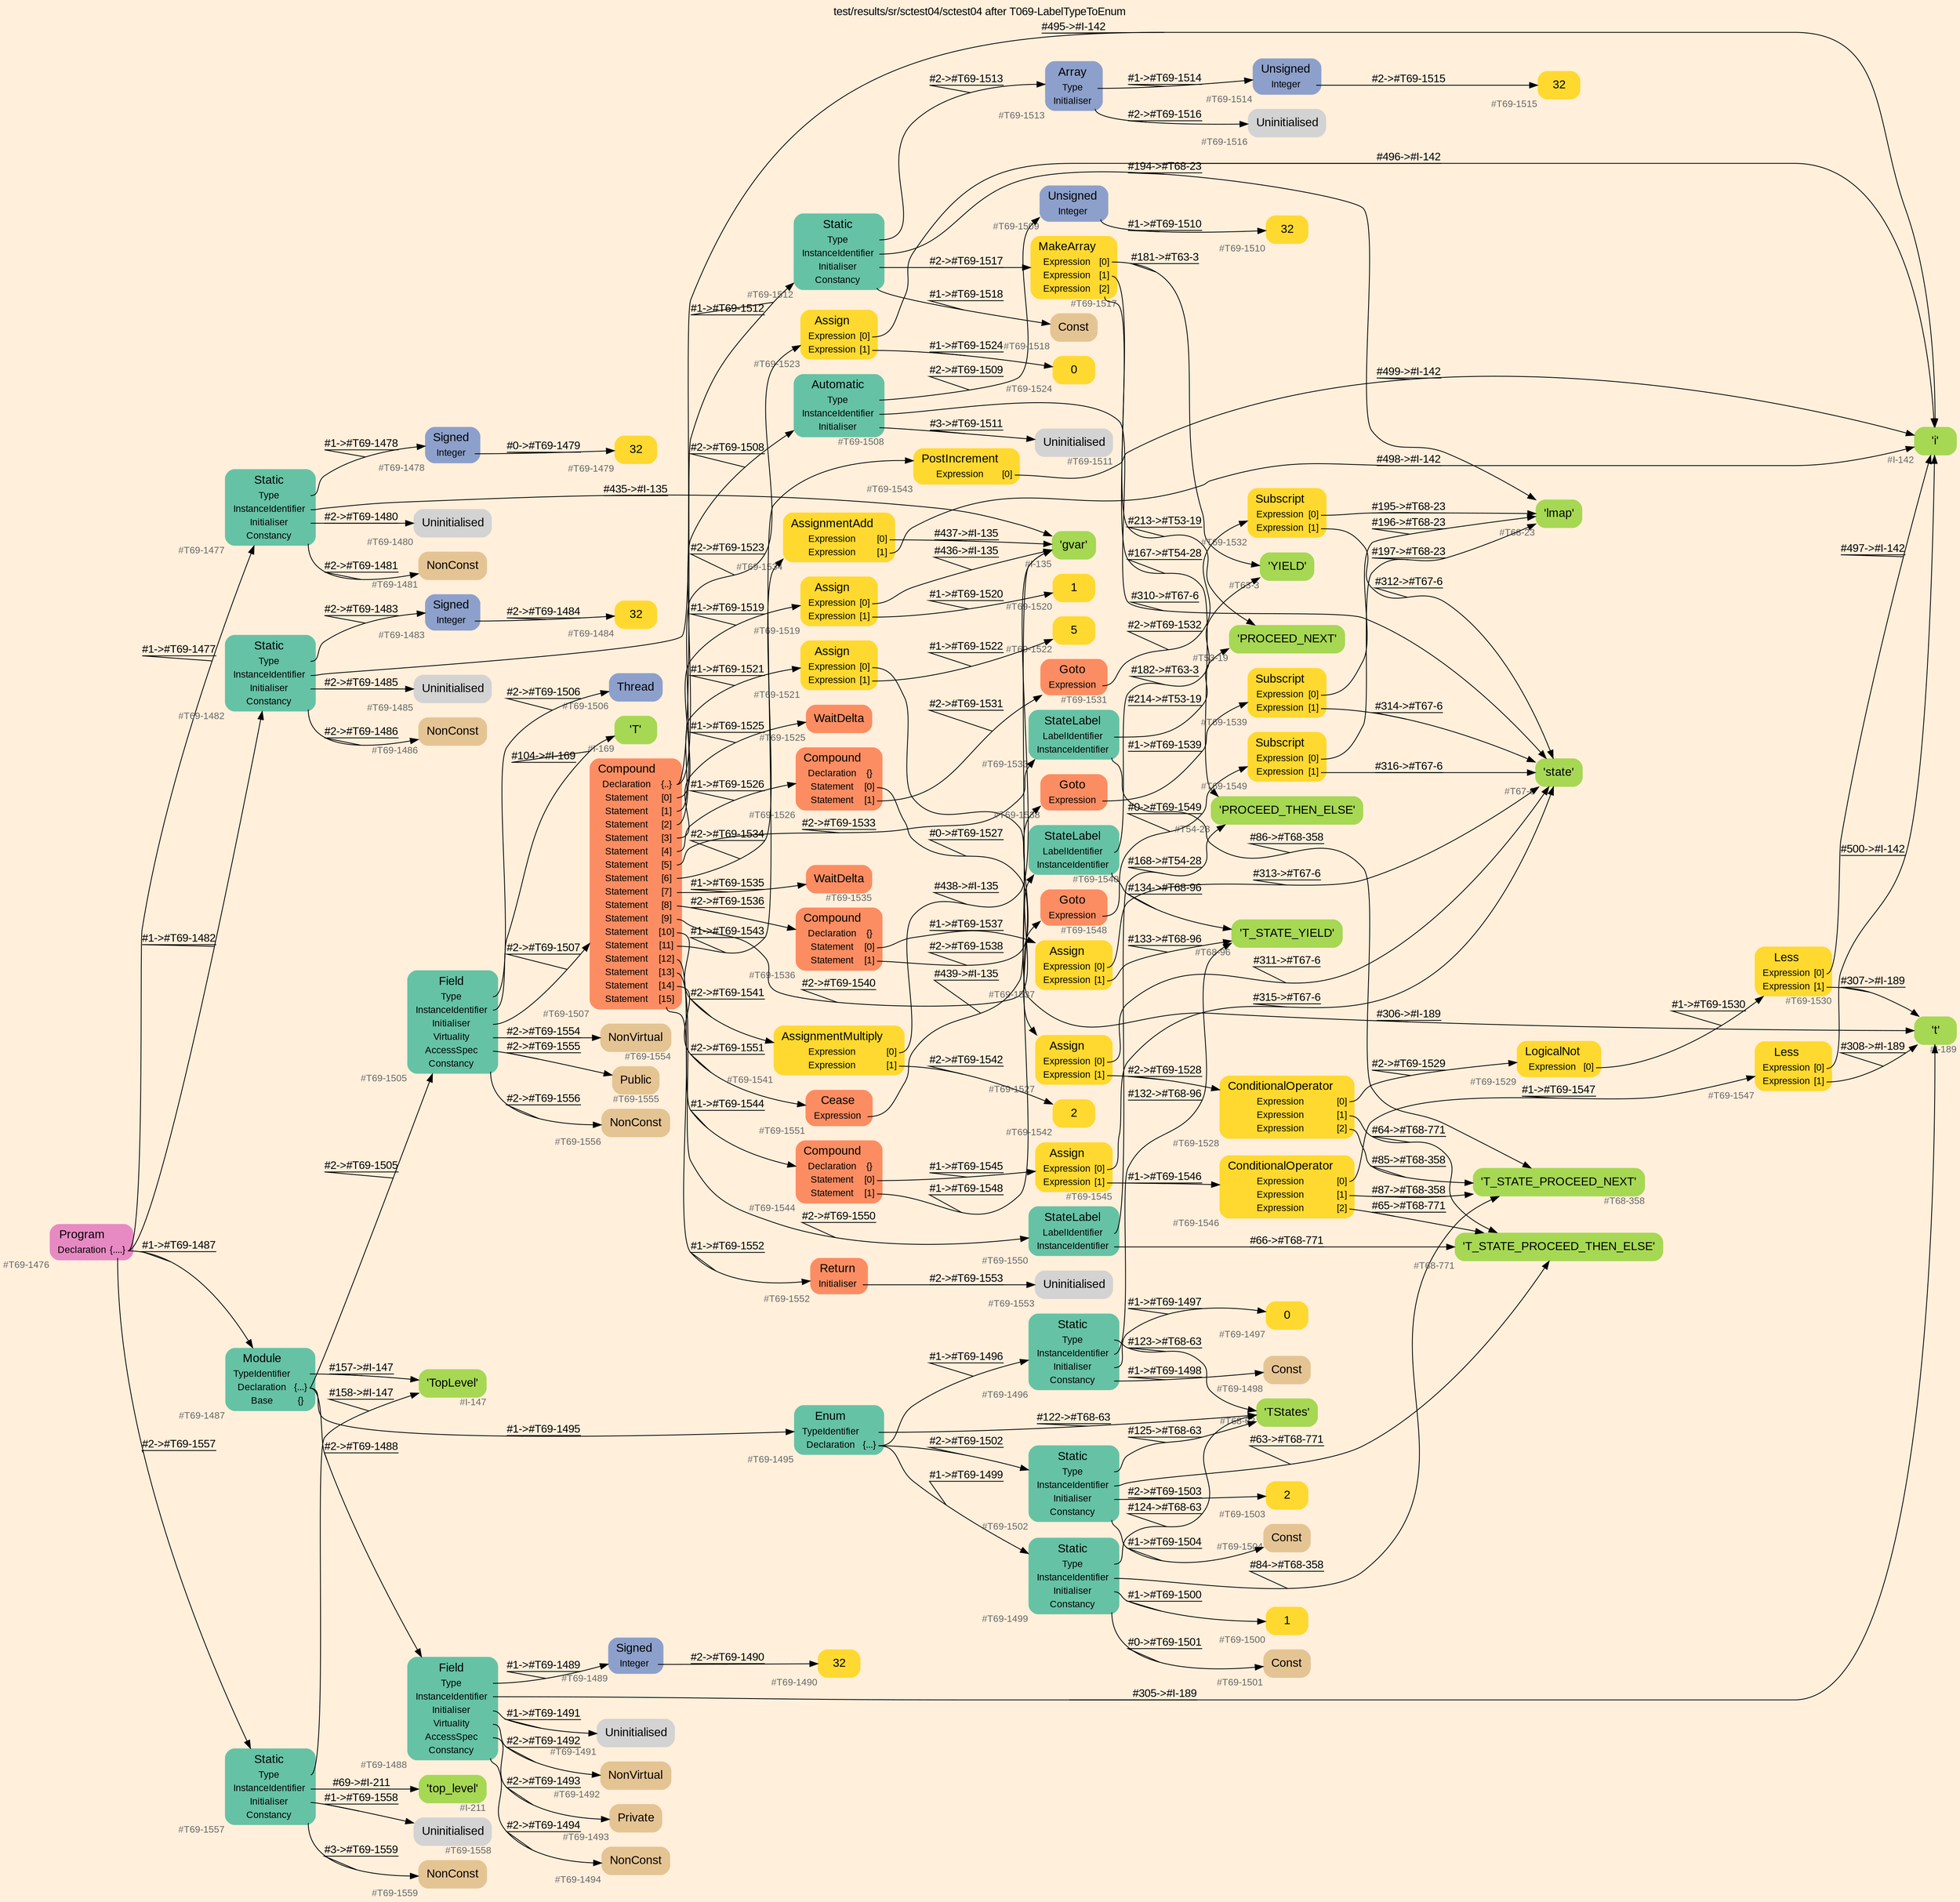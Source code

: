 digraph "test/results/sr/sctest04/sctest04 after T069-LabelTypeToEnum" {
label = "test/results/sr/sctest04/sctest04 after T069-LabelTypeToEnum"
labelloc = t
graph [
    rankdir = "LR"
    ranksep = 0.3
    bgcolor = antiquewhite1
    color = black
    fontcolor = black
    fontname = "Arial"
];
node [
    fontname = "Arial"
];
edge [
    fontname = "Arial"
];

// -------------------- node figure --------------------
// -------- block #T69-1476 ----------
"#T69-1476" [
    fillcolor = "/set28/4"
    xlabel = "#T69-1476"
    fontsize = "12"
    fontcolor = grey40
    shape = "plaintext"
    label = <<TABLE BORDER="0" CELLBORDER="0" CELLSPACING="0">
     <TR><TD><FONT COLOR="black" POINT-SIZE="15">Program</FONT></TD></TR>
     <TR><TD><FONT COLOR="black" POINT-SIZE="12">Declaration</FONT></TD><TD PORT="port0"><FONT COLOR="black" POINT-SIZE="12">{....}</FONT></TD></TR>
    </TABLE>>
    style = "rounded,filled"
];

// -------- block #T69-1477 ----------
"#T69-1477" [
    fillcolor = "/set28/1"
    xlabel = "#T69-1477"
    fontsize = "12"
    fontcolor = grey40
    shape = "plaintext"
    label = <<TABLE BORDER="0" CELLBORDER="0" CELLSPACING="0">
     <TR><TD><FONT COLOR="black" POINT-SIZE="15">Static</FONT></TD></TR>
     <TR><TD><FONT COLOR="black" POINT-SIZE="12">Type</FONT></TD><TD PORT="port0"></TD></TR>
     <TR><TD><FONT COLOR="black" POINT-SIZE="12">InstanceIdentifier</FONT></TD><TD PORT="port1"></TD></TR>
     <TR><TD><FONT COLOR="black" POINT-SIZE="12">Initialiser</FONT></TD><TD PORT="port2"></TD></TR>
     <TR><TD><FONT COLOR="black" POINT-SIZE="12">Constancy</FONT></TD><TD PORT="port3"></TD></TR>
    </TABLE>>
    style = "rounded,filled"
];

// -------- block #T69-1478 ----------
"#T69-1478" [
    fillcolor = "/set28/3"
    xlabel = "#T69-1478"
    fontsize = "12"
    fontcolor = grey40
    shape = "plaintext"
    label = <<TABLE BORDER="0" CELLBORDER="0" CELLSPACING="0">
     <TR><TD><FONT COLOR="black" POINT-SIZE="15">Signed</FONT></TD></TR>
     <TR><TD><FONT COLOR="black" POINT-SIZE="12">Integer</FONT></TD><TD PORT="port0"></TD></TR>
    </TABLE>>
    style = "rounded,filled"
];

// -------- block #T69-1479 ----------
"#T69-1479" [
    fillcolor = "/set28/6"
    xlabel = "#T69-1479"
    fontsize = "12"
    fontcolor = grey40
    shape = "plaintext"
    label = <<TABLE BORDER="0" CELLBORDER="0" CELLSPACING="0">
     <TR><TD><FONT COLOR="black" POINT-SIZE="15">32</FONT></TD></TR>
    </TABLE>>
    style = "rounded,filled"
];

// -------- block #I-135 ----------
"#I-135" [
    fillcolor = "/set28/5"
    xlabel = "#I-135"
    fontsize = "12"
    fontcolor = grey40
    shape = "plaintext"
    label = <<TABLE BORDER="0" CELLBORDER="0" CELLSPACING="0">
     <TR><TD><FONT COLOR="black" POINT-SIZE="15">'gvar'</FONT></TD></TR>
    </TABLE>>
    style = "rounded,filled"
];

// -------- block #T69-1480 ----------
"#T69-1480" [
    xlabel = "#T69-1480"
    fontsize = "12"
    fontcolor = grey40
    shape = "plaintext"
    label = <<TABLE BORDER="0" CELLBORDER="0" CELLSPACING="0">
     <TR><TD><FONT COLOR="black" POINT-SIZE="15">Uninitialised</FONT></TD></TR>
    </TABLE>>
    style = "rounded,filled"
];

// -------- block #T69-1481 ----------
"#T69-1481" [
    fillcolor = "/set28/7"
    xlabel = "#T69-1481"
    fontsize = "12"
    fontcolor = grey40
    shape = "plaintext"
    label = <<TABLE BORDER="0" CELLBORDER="0" CELLSPACING="0">
     <TR><TD><FONT COLOR="black" POINT-SIZE="15">NonConst</FONT></TD></TR>
    </TABLE>>
    style = "rounded,filled"
];

// -------- block #T69-1482 ----------
"#T69-1482" [
    fillcolor = "/set28/1"
    xlabel = "#T69-1482"
    fontsize = "12"
    fontcolor = grey40
    shape = "plaintext"
    label = <<TABLE BORDER="0" CELLBORDER="0" CELLSPACING="0">
     <TR><TD><FONT COLOR="black" POINT-SIZE="15">Static</FONT></TD></TR>
     <TR><TD><FONT COLOR="black" POINT-SIZE="12">Type</FONT></TD><TD PORT="port0"></TD></TR>
     <TR><TD><FONT COLOR="black" POINT-SIZE="12">InstanceIdentifier</FONT></TD><TD PORT="port1"></TD></TR>
     <TR><TD><FONT COLOR="black" POINT-SIZE="12">Initialiser</FONT></TD><TD PORT="port2"></TD></TR>
     <TR><TD><FONT COLOR="black" POINT-SIZE="12">Constancy</FONT></TD><TD PORT="port3"></TD></TR>
    </TABLE>>
    style = "rounded,filled"
];

// -------- block #T69-1483 ----------
"#T69-1483" [
    fillcolor = "/set28/3"
    xlabel = "#T69-1483"
    fontsize = "12"
    fontcolor = grey40
    shape = "plaintext"
    label = <<TABLE BORDER="0" CELLBORDER="0" CELLSPACING="0">
     <TR><TD><FONT COLOR="black" POINT-SIZE="15">Signed</FONT></TD></TR>
     <TR><TD><FONT COLOR="black" POINT-SIZE="12">Integer</FONT></TD><TD PORT="port0"></TD></TR>
    </TABLE>>
    style = "rounded,filled"
];

// -------- block #T69-1484 ----------
"#T69-1484" [
    fillcolor = "/set28/6"
    xlabel = "#T69-1484"
    fontsize = "12"
    fontcolor = grey40
    shape = "plaintext"
    label = <<TABLE BORDER="0" CELLBORDER="0" CELLSPACING="0">
     <TR><TD><FONT COLOR="black" POINT-SIZE="15">32</FONT></TD></TR>
    </TABLE>>
    style = "rounded,filled"
];

// -------- block #I-142 ----------
"#I-142" [
    fillcolor = "/set28/5"
    xlabel = "#I-142"
    fontsize = "12"
    fontcolor = grey40
    shape = "plaintext"
    label = <<TABLE BORDER="0" CELLBORDER="0" CELLSPACING="0">
     <TR><TD><FONT COLOR="black" POINT-SIZE="15">'i'</FONT></TD></TR>
    </TABLE>>
    style = "rounded,filled"
];

// -------- block #T69-1485 ----------
"#T69-1485" [
    xlabel = "#T69-1485"
    fontsize = "12"
    fontcolor = grey40
    shape = "plaintext"
    label = <<TABLE BORDER="0" CELLBORDER="0" CELLSPACING="0">
     <TR><TD><FONT COLOR="black" POINT-SIZE="15">Uninitialised</FONT></TD></TR>
    </TABLE>>
    style = "rounded,filled"
];

// -------- block #T69-1486 ----------
"#T69-1486" [
    fillcolor = "/set28/7"
    xlabel = "#T69-1486"
    fontsize = "12"
    fontcolor = grey40
    shape = "plaintext"
    label = <<TABLE BORDER="0" CELLBORDER="0" CELLSPACING="0">
     <TR><TD><FONT COLOR="black" POINT-SIZE="15">NonConst</FONT></TD></TR>
    </TABLE>>
    style = "rounded,filled"
];

// -------- block #T69-1487 ----------
"#T69-1487" [
    fillcolor = "/set28/1"
    xlabel = "#T69-1487"
    fontsize = "12"
    fontcolor = grey40
    shape = "plaintext"
    label = <<TABLE BORDER="0" CELLBORDER="0" CELLSPACING="0">
     <TR><TD><FONT COLOR="black" POINT-SIZE="15">Module</FONT></TD></TR>
     <TR><TD><FONT COLOR="black" POINT-SIZE="12">TypeIdentifier</FONT></TD><TD PORT="port0"></TD></TR>
     <TR><TD><FONT COLOR="black" POINT-SIZE="12">Declaration</FONT></TD><TD PORT="port1"><FONT COLOR="black" POINT-SIZE="12">{...}</FONT></TD></TR>
     <TR><TD><FONT COLOR="black" POINT-SIZE="12">Base</FONT></TD><TD PORT="port2"><FONT COLOR="black" POINT-SIZE="12">{}</FONT></TD></TR>
    </TABLE>>
    style = "rounded,filled"
];

// -------- block #I-147 ----------
"#I-147" [
    fillcolor = "/set28/5"
    xlabel = "#I-147"
    fontsize = "12"
    fontcolor = grey40
    shape = "plaintext"
    label = <<TABLE BORDER="0" CELLBORDER="0" CELLSPACING="0">
     <TR><TD><FONT COLOR="black" POINT-SIZE="15">'TopLevel'</FONT></TD></TR>
    </TABLE>>
    style = "rounded,filled"
];

// -------- block #T69-1488 ----------
"#T69-1488" [
    fillcolor = "/set28/1"
    xlabel = "#T69-1488"
    fontsize = "12"
    fontcolor = grey40
    shape = "plaintext"
    label = <<TABLE BORDER="0" CELLBORDER="0" CELLSPACING="0">
     <TR><TD><FONT COLOR="black" POINT-SIZE="15">Field</FONT></TD></TR>
     <TR><TD><FONT COLOR="black" POINT-SIZE="12">Type</FONT></TD><TD PORT="port0"></TD></TR>
     <TR><TD><FONT COLOR="black" POINT-SIZE="12">InstanceIdentifier</FONT></TD><TD PORT="port1"></TD></TR>
     <TR><TD><FONT COLOR="black" POINT-SIZE="12">Initialiser</FONT></TD><TD PORT="port2"></TD></TR>
     <TR><TD><FONT COLOR="black" POINT-SIZE="12">Virtuality</FONT></TD><TD PORT="port3"></TD></TR>
     <TR><TD><FONT COLOR="black" POINT-SIZE="12">AccessSpec</FONT></TD><TD PORT="port4"></TD></TR>
     <TR><TD><FONT COLOR="black" POINT-SIZE="12">Constancy</FONT></TD><TD PORT="port5"></TD></TR>
    </TABLE>>
    style = "rounded,filled"
];

// -------- block #T69-1489 ----------
"#T69-1489" [
    fillcolor = "/set28/3"
    xlabel = "#T69-1489"
    fontsize = "12"
    fontcolor = grey40
    shape = "plaintext"
    label = <<TABLE BORDER="0" CELLBORDER="0" CELLSPACING="0">
     <TR><TD><FONT COLOR="black" POINT-SIZE="15">Signed</FONT></TD></TR>
     <TR><TD><FONT COLOR="black" POINT-SIZE="12">Integer</FONT></TD><TD PORT="port0"></TD></TR>
    </TABLE>>
    style = "rounded,filled"
];

// -------- block #T69-1490 ----------
"#T69-1490" [
    fillcolor = "/set28/6"
    xlabel = "#T69-1490"
    fontsize = "12"
    fontcolor = grey40
    shape = "plaintext"
    label = <<TABLE BORDER="0" CELLBORDER="0" CELLSPACING="0">
     <TR><TD><FONT COLOR="black" POINT-SIZE="15">32</FONT></TD></TR>
    </TABLE>>
    style = "rounded,filled"
];

// -------- block #I-189 ----------
"#I-189" [
    fillcolor = "/set28/5"
    xlabel = "#I-189"
    fontsize = "12"
    fontcolor = grey40
    shape = "plaintext"
    label = <<TABLE BORDER="0" CELLBORDER="0" CELLSPACING="0">
     <TR><TD><FONT COLOR="black" POINT-SIZE="15">'t'</FONT></TD></TR>
    </TABLE>>
    style = "rounded,filled"
];

// -------- block #T69-1491 ----------
"#T69-1491" [
    xlabel = "#T69-1491"
    fontsize = "12"
    fontcolor = grey40
    shape = "plaintext"
    label = <<TABLE BORDER="0" CELLBORDER="0" CELLSPACING="0">
     <TR><TD><FONT COLOR="black" POINT-SIZE="15">Uninitialised</FONT></TD></TR>
    </TABLE>>
    style = "rounded,filled"
];

// -------- block #T69-1492 ----------
"#T69-1492" [
    fillcolor = "/set28/7"
    xlabel = "#T69-1492"
    fontsize = "12"
    fontcolor = grey40
    shape = "plaintext"
    label = <<TABLE BORDER="0" CELLBORDER="0" CELLSPACING="0">
     <TR><TD><FONT COLOR="black" POINT-SIZE="15">NonVirtual</FONT></TD></TR>
    </TABLE>>
    style = "rounded,filled"
];

// -------- block #T69-1493 ----------
"#T69-1493" [
    fillcolor = "/set28/7"
    xlabel = "#T69-1493"
    fontsize = "12"
    fontcolor = grey40
    shape = "plaintext"
    label = <<TABLE BORDER="0" CELLBORDER="0" CELLSPACING="0">
     <TR><TD><FONT COLOR="black" POINT-SIZE="15">Private</FONT></TD></TR>
    </TABLE>>
    style = "rounded,filled"
];

// -------- block #T69-1494 ----------
"#T69-1494" [
    fillcolor = "/set28/7"
    xlabel = "#T69-1494"
    fontsize = "12"
    fontcolor = grey40
    shape = "plaintext"
    label = <<TABLE BORDER="0" CELLBORDER="0" CELLSPACING="0">
     <TR><TD><FONT COLOR="black" POINT-SIZE="15">NonConst</FONT></TD></TR>
    </TABLE>>
    style = "rounded,filled"
];

// -------- block #T69-1495 ----------
"#T69-1495" [
    fillcolor = "/set28/1"
    xlabel = "#T69-1495"
    fontsize = "12"
    fontcolor = grey40
    shape = "plaintext"
    label = <<TABLE BORDER="0" CELLBORDER="0" CELLSPACING="0">
     <TR><TD><FONT COLOR="black" POINT-SIZE="15">Enum</FONT></TD></TR>
     <TR><TD><FONT COLOR="black" POINT-SIZE="12">TypeIdentifier</FONT></TD><TD PORT="port0"></TD></TR>
     <TR><TD><FONT COLOR="black" POINT-SIZE="12">Declaration</FONT></TD><TD PORT="port1"><FONT COLOR="black" POINT-SIZE="12">{...}</FONT></TD></TR>
    </TABLE>>
    style = "rounded,filled"
];

// -------- block #T68-63 ----------
"#T68-63" [
    fillcolor = "/set28/5"
    xlabel = "#T68-63"
    fontsize = "12"
    fontcolor = grey40
    shape = "plaintext"
    label = <<TABLE BORDER="0" CELLBORDER="0" CELLSPACING="0">
     <TR><TD><FONT COLOR="black" POINT-SIZE="15">'TStates'</FONT></TD></TR>
    </TABLE>>
    style = "rounded,filled"
];

// -------- block #T69-1496 ----------
"#T69-1496" [
    fillcolor = "/set28/1"
    xlabel = "#T69-1496"
    fontsize = "12"
    fontcolor = grey40
    shape = "plaintext"
    label = <<TABLE BORDER="0" CELLBORDER="0" CELLSPACING="0">
     <TR><TD><FONT COLOR="black" POINT-SIZE="15">Static</FONT></TD></TR>
     <TR><TD><FONT COLOR="black" POINT-SIZE="12">Type</FONT></TD><TD PORT="port0"></TD></TR>
     <TR><TD><FONT COLOR="black" POINT-SIZE="12">InstanceIdentifier</FONT></TD><TD PORT="port1"></TD></TR>
     <TR><TD><FONT COLOR="black" POINT-SIZE="12">Initialiser</FONT></TD><TD PORT="port2"></TD></TR>
     <TR><TD><FONT COLOR="black" POINT-SIZE="12">Constancy</FONT></TD><TD PORT="port3"></TD></TR>
    </TABLE>>
    style = "rounded,filled"
];

// -------- block #T68-96 ----------
"#T68-96" [
    fillcolor = "/set28/5"
    xlabel = "#T68-96"
    fontsize = "12"
    fontcolor = grey40
    shape = "plaintext"
    label = <<TABLE BORDER="0" CELLBORDER="0" CELLSPACING="0">
     <TR><TD><FONT COLOR="black" POINT-SIZE="15">'T_STATE_YIELD'</FONT></TD></TR>
    </TABLE>>
    style = "rounded,filled"
];

// -------- block #T69-1497 ----------
"#T69-1497" [
    fillcolor = "/set28/6"
    xlabel = "#T69-1497"
    fontsize = "12"
    fontcolor = grey40
    shape = "plaintext"
    label = <<TABLE BORDER="0" CELLBORDER="0" CELLSPACING="0">
     <TR><TD><FONT COLOR="black" POINT-SIZE="15">0</FONT></TD></TR>
    </TABLE>>
    style = "rounded,filled"
];

// -------- block #T69-1498 ----------
"#T69-1498" [
    fillcolor = "/set28/7"
    xlabel = "#T69-1498"
    fontsize = "12"
    fontcolor = grey40
    shape = "plaintext"
    label = <<TABLE BORDER="0" CELLBORDER="0" CELLSPACING="0">
     <TR><TD><FONT COLOR="black" POINT-SIZE="15">Const</FONT></TD></TR>
    </TABLE>>
    style = "rounded,filled"
];

// -------- block #T69-1499 ----------
"#T69-1499" [
    fillcolor = "/set28/1"
    xlabel = "#T69-1499"
    fontsize = "12"
    fontcolor = grey40
    shape = "plaintext"
    label = <<TABLE BORDER="0" CELLBORDER="0" CELLSPACING="0">
     <TR><TD><FONT COLOR="black" POINT-SIZE="15">Static</FONT></TD></TR>
     <TR><TD><FONT COLOR="black" POINT-SIZE="12">Type</FONT></TD><TD PORT="port0"></TD></TR>
     <TR><TD><FONT COLOR="black" POINT-SIZE="12">InstanceIdentifier</FONT></TD><TD PORT="port1"></TD></TR>
     <TR><TD><FONT COLOR="black" POINT-SIZE="12">Initialiser</FONT></TD><TD PORT="port2"></TD></TR>
     <TR><TD><FONT COLOR="black" POINT-SIZE="12">Constancy</FONT></TD><TD PORT="port3"></TD></TR>
    </TABLE>>
    style = "rounded,filled"
];

// -------- block #T68-358 ----------
"#T68-358" [
    fillcolor = "/set28/5"
    xlabel = "#T68-358"
    fontsize = "12"
    fontcolor = grey40
    shape = "plaintext"
    label = <<TABLE BORDER="0" CELLBORDER="0" CELLSPACING="0">
     <TR><TD><FONT COLOR="black" POINT-SIZE="15">'T_STATE_PROCEED_NEXT'</FONT></TD></TR>
    </TABLE>>
    style = "rounded,filled"
];

// -------- block #T69-1500 ----------
"#T69-1500" [
    fillcolor = "/set28/6"
    xlabel = "#T69-1500"
    fontsize = "12"
    fontcolor = grey40
    shape = "plaintext"
    label = <<TABLE BORDER="0" CELLBORDER="0" CELLSPACING="0">
     <TR><TD><FONT COLOR="black" POINT-SIZE="15">1</FONT></TD></TR>
    </TABLE>>
    style = "rounded,filled"
];

// -------- block #T69-1501 ----------
"#T69-1501" [
    fillcolor = "/set28/7"
    xlabel = "#T69-1501"
    fontsize = "12"
    fontcolor = grey40
    shape = "plaintext"
    label = <<TABLE BORDER="0" CELLBORDER="0" CELLSPACING="0">
     <TR><TD><FONT COLOR="black" POINT-SIZE="15">Const</FONT></TD></TR>
    </TABLE>>
    style = "rounded,filled"
];

// -------- block #T69-1502 ----------
"#T69-1502" [
    fillcolor = "/set28/1"
    xlabel = "#T69-1502"
    fontsize = "12"
    fontcolor = grey40
    shape = "plaintext"
    label = <<TABLE BORDER="0" CELLBORDER="0" CELLSPACING="0">
     <TR><TD><FONT COLOR="black" POINT-SIZE="15">Static</FONT></TD></TR>
     <TR><TD><FONT COLOR="black" POINT-SIZE="12">Type</FONT></TD><TD PORT="port0"></TD></TR>
     <TR><TD><FONT COLOR="black" POINT-SIZE="12">InstanceIdentifier</FONT></TD><TD PORT="port1"></TD></TR>
     <TR><TD><FONT COLOR="black" POINT-SIZE="12">Initialiser</FONT></TD><TD PORT="port2"></TD></TR>
     <TR><TD><FONT COLOR="black" POINT-SIZE="12">Constancy</FONT></TD><TD PORT="port3"></TD></TR>
    </TABLE>>
    style = "rounded,filled"
];

// -------- block #T68-771 ----------
"#T68-771" [
    fillcolor = "/set28/5"
    xlabel = "#T68-771"
    fontsize = "12"
    fontcolor = grey40
    shape = "plaintext"
    label = <<TABLE BORDER="0" CELLBORDER="0" CELLSPACING="0">
     <TR><TD><FONT COLOR="black" POINT-SIZE="15">'T_STATE_PROCEED_THEN_ELSE'</FONT></TD></TR>
    </TABLE>>
    style = "rounded,filled"
];

// -------- block #T69-1503 ----------
"#T69-1503" [
    fillcolor = "/set28/6"
    xlabel = "#T69-1503"
    fontsize = "12"
    fontcolor = grey40
    shape = "plaintext"
    label = <<TABLE BORDER="0" CELLBORDER="0" CELLSPACING="0">
     <TR><TD><FONT COLOR="black" POINT-SIZE="15">2</FONT></TD></TR>
    </TABLE>>
    style = "rounded,filled"
];

// -------- block #T69-1504 ----------
"#T69-1504" [
    fillcolor = "/set28/7"
    xlabel = "#T69-1504"
    fontsize = "12"
    fontcolor = grey40
    shape = "plaintext"
    label = <<TABLE BORDER="0" CELLBORDER="0" CELLSPACING="0">
     <TR><TD><FONT COLOR="black" POINT-SIZE="15">Const</FONT></TD></TR>
    </TABLE>>
    style = "rounded,filled"
];

// -------- block #T69-1505 ----------
"#T69-1505" [
    fillcolor = "/set28/1"
    xlabel = "#T69-1505"
    fontsize = "12"
    fontcolor = grey40
    shape = "plaintext"
    label = <<TABLE BORDER="0" CELLBORDER="0" CELLSPACING="0">
     <TR><TD><FONT COLOR="black" POINT-SIZE="15">Field</FONT></TD></TR>
     <TR><TD><FONT COLOR="black" POINT-SIZE="12">Type</FONT></TD><TD PORT="port0"></TD></TR>
     <TR><TD><FONT COLOR="black" POINT-SIZE="12">InstanceIdentifier</FONT></TD><TD PORT="port1"></TD></TR>
     <TR><TD><FONT COLOR="black" POINT-SIZE="12">Initialiser</FONT></TD><TD PORT="port2"></TD></TR>
     <TR><TD><FONT COLOR="black" POINT-SIZE="12">Virtuality</FONT></TD><TD PORT="port3"></TD></TR>
     <TR><TD><FONT COLOR="black" POINT-SIZE="12">AccessSpec</FONT></TD><TD PORT="port4"></TD></TR>
     <TR><TD><FONT COLOR="black" POINT-SIZE="12">Constancy</FONT></TD><TD PORT="port5"></TD></TR>
    </TABLE>>
    style = "rounded,filled"
];

// -------- block #T69-1506 ----------
"#T69-1506" [
    fillcolor = "/set28/3"
    xlabel = "#T69-1506"
    fontsize = "12"
    fontcolor = grey40
    shape = "plaintext"
    label = <<TABLE BORDER="0" CELLBORDER="0" CELLSPACING="0">
     <TR><TD><FONT COLOR="black" POINT-SIZE="15">Thread</FONT></TD></TR>
    </TABLE>>
    style = "rounded,filled"
];

// -------- block #I-169 ----------
"#I-169" [
    fillcolor = "/set28/5"
    xlabel = "#I-169"
    fontsize = "12"
    fontcolor = grey40
    shape = "plaintext"
    label = <<TABLE BORDER="0" CELLBORDER="0" CELLSPACING="0">
     <TR><TD><FONT COLOR="black" POINT-SIZE="15">'T'</FONT></TD></TR>
    </TABLE>>
    style = "rounded,filled"
];

// -------- block #T69-1507 ----------
"#T69-1507" [
    fillcolor = "/set28/2"
    xlabel = "#T69-1507"
    fontsize = "12"
    fontcolor = grey40
    shape = "plaintext"
    label = <<TABLE BORDER="0" CELLBORDER="0" CELLSPACING="0">
     <TR><TD><FONT COLOR="black" POINT-SIZE="15">Compound</FONT></TD></TR>
     <TR><TD><FONT COLOR="black" POINT-SIZE="12">Declaration</FONT></TD><TD PORT="port0"><FONT COLOR="black" POINT-SIZE="12">{..}</FONT></TD></TR>
     <TR><TD><FONT COLOR="black" POINT-SIZE="12">Statement</FONT></TD><TD PORT="port1"><FONT COLOR="black" POINT-SIZE="12">[0]</FONT></TD></TR>
     <TR><TD><FONT COLOR="black" POINT-SIZE="12">Statement</FONT></TD><TD PORT="port2"><FONT COLOR="black" POINT-SIZE="12">[1]</FONT></TD></TR>
     <TR><TD><FONT COLOR="black" POINT-SIZE="12">Statement</FONT></TD><TD PORT="port3"><FONT COLOR="black" POINT-SIZE="12">[2]</FONT></TD></TR>
     <TR><TD><FONT COLOR="black" POINT-SIZE="12">Statement</FONT></TD><TD PORT="port4"><FONT COLOR="black" POINT-SIZE="12">[3]</FONT></TD></TR>
     <TR><TD><FONT COLOR="black" POINT-SIZE="12">Statement</FONT></TD><TD PORT="port5"><FONT COLOR="black" POINT-SIZE="12">[4]</FONT></TD></TR>
     <TR><TD><FONT COLOR="black" POINT-SIZE="12">Statement</FONT></TD><TD PORT="port6"><FONT COLOR="black" POINT-SIZE="12">[5]</FONT></TD></TR>
     <TR><TD><FONT COLOR="black" POINT-SIZE="12">Statement</FONT></TD><TD PORT="port7"><FONT COLOR="black" POINT-SIZE="12">[6]</FONT></TD></TR>
     <TR><TD><FONT COLOR="black" POINT-SIZE="12">Statement</FONT></TD><TD PORT="port8"><FONT COLOR="black" POINT-SIZE="12">[7]</FONT></TD></TR>
     <TR><TD><FONT COLOR="black" POINT-SIZE="12">Statement</FONT></TD><TD PORT="port9"><FONT COLOR="black" POINT-SIZE="12">[8]</FONT></TD></TR>
     <TR><TD><FONT COLOR="black" POINT-SIZE="12">Statement</FONT></TD><TD PORT="port10"><FONT COLOR="black" POINT-SIZE="12">[9]</FONT></TD></TR>
     <TR><TD><FONT COLOR="black" POINT-SIZE="12">Statement</FONT></TD><TD PORT="port11"><FONT COLOR="black" POINT-SIZE="12">[10]</FONT></TD></TR>
     <TR><TD><FONT COLOR="black" POINT-SIZE="12">Statement</FONT></TD><TD PORT="port12"><FONT COLOR="black" POINT-SIZE="12">[11]</FONT></TD></TR>
     <TR><TD><FONT COLOR="black" POINT-SIZE="12">Statement</FONT></TD><TD PORT="port13"><FONT COLOR="black" POINT-SIZE="12">[12]</FONT></TD></TR>
     <TR><TD><FONT COLOR="black" POINT-SIZE="12">Statement</FONT></TD><TD PORT="port14"><FONT COLOR="black" POINT-SIZE="12">[13]</FONT></TD></TR>
     <TR><TD><FONT COLOR="black" POINT-SIZE="12">Statement</FONT></TD><TD PORT="port15"><FONT COLOR="black" POINT-SIZE="12">[14]</FONT></TD></TR>
     <TR><TD><FONT COLOR="black" POINT-SIZE="12">Statement</FONT></TD><TD PORT="port16"><FONT COLOR="black" POINT-SIZE="12">[15]</FONT></TD></TR>
    </TABLE>>
    style = "rounded,filled"
];

// -------- block #T69-1508 ----------
"#T69-1508" [
    fillcolor = "/set28/1"
    xlabel = "#T69-1508"
    fontsize = "12"
    fontcolor = grey40
    shape = "plaintext"
    label = <<TABLE BORDER="0" CELLBORDER="0" CELLSPACING="0">
     <TR><TD><FONT COLOR="black" POINT-SIZE="15">Automatic</FONT></TD></TR>
     <TR><TD><FONT COLOR="black" POINT-SIZE="12">Type</FONT></TD><TD PORT="port0"></TD></TR>
     <TR><TD><FONT COLOR="black" POINT-SIZE="12">InstanceIdentifier</FONT></TD><TD PORT="port1"></TD></TR>
     <TR><TD><FONT COLOR="black" POINT-SIZE="12">Initialiser</FONT></TD><TD PORT="port2"></TD></TR>
    </TABLE>>
    style = "rounded,filled"
];

// -------- block #T69-1509 ----------
"#T69-1509" [
    fillcolor = "/set28/3"
    xlabel = "#T69-1509"
    fontsize = "12"
    fontcolor = grey40
    shape = "plaintext"
    label = <<TABLE BORDER="0" CELLBORDER="0" CELLSPACING="0">
     <TR><TD><FONT COLOR="black" POINT-SIZE="15">Unsigned</FONT></TD></TR>
     <TR><TD><FONT COLOR="black" POINT-SIZE="12">Integer</FONT></TD><TD PORT="port0"></TD></TR>
    </TABLE>>
    style = "rounded,filled"
];

// -------- block #T69-1510 ----------
"#T69-1510" [
    fillcolor = "/set28/6"
    xlabel = "#T69-1510"
    fontsize = "12"
    fontcolor = grey40
    shape = "plaintext"
    label = <<TABLE BORDER="0" CELLBORDER="0" CELLSPACING="0">
     <TR><TD><FONT COLOR="black" POINT-SIZE="15">32</FONT></TD></TR>
    </TABLE>>
    style = "rounded,filled"
];

// -------- block #T67-6 ----------
"#T67-6" [
    fillcolor = "/set28/5"
    xlabel = "#T67-6"
    fontsize = "12"
    fontcolor = grey40
    shape = "plaintext"
    label = <<TABLE BORDER="0" CELLBORDER="0" CELLSPACING="0">
     <TR><TD><FONT COLOR="black" POINT-SIZE="15">'state'</FONT></TD></TR>
    </TABLE>>
    style = "rounded,filled"
];

// -------- block #T69-1511 ----------
"#T69-1511" [
    xlabel = "#T69-1511"
    fontsize = "12"
    fontcolor = grey40
    shape = "plaintext"
    label = <<TABLE BORDER="0" CELLBORDER="0" CELLSPACING="0">
     <TR><TD><FONT COLOR="black" POINT-SIZE="15">Uninitialised</FONT></TD></TR>
    </TABLE>>
    style = "rounded,filled"
];

// -------- block #T69-1512 ----------
"#T69-1512" [
    fillcolor = "/set28/1"
    xlabel = "#T69-1512"
    fontsize = "12"
    fontcolor = grey40
    shape = "plaintext"
    label = <<TABLE BORDER="0" CELLBORDER="0" CELLSPACING="0">
     <TR><TD><FONT COLOR="black" POINT-SIZE="15">Static</FONT></TD></TR>
     <TR><TD><FONT COLOR="black" POINT-SIZE="12">Type</FONT></TD><TD PORT="port0"></TD></TR>
     <TR><TD><FONT COLOR="black" POINT-SIZE="12">InstanceIdentifier</FONT></TD><TD PORT="port1"></TD></TR>
     <TR><TD><FONT COLOR="black" POINT-SIZE="12">Initialiser</FONT></TD><TD PORT="port2"></TD></TR>
     <TR><TD><FONT COLOR="black" POINT-SIZE="12">Constancy</FONT></TD><TD PORT="port3"></TD></TR>
    </TABLE>>
    style = "rounded,filled"
];

// -------- block #T69-1513 ----------
"#T69-1513" [
    fillcolor = "/set28/3"
    xlabel = "#T69-1513"
    fontsize = "12"
    fontcolor = grey40
    shape = "plaintext"
    label = <<TABLE BORDER="0" CELLBORDER="0" CELLSPACING="0">
     <TR><TD><FONT COLOR="black" POINT-SIZE="15">Array</FONT></TD></TR>
     <TR><TD><FONT COLOR="black" POINT-SIZE="12">Type</FONT></TD><TD PORT="port0"></TD></TR>
     <TR><TD><FONT COLOR="black" POINT-SIZE="12">Initialiser</FONT></TD><TD PORT="port1"></TD></TR>
    </TABLE>>
    style = "rounded,filled"
];

// -------- block #T69-1514 ----------
"#T69-1514" [
    fillcolor = "/set28/3"
    xlabel = "#T69-1514"
    fontsize = "12"
    fontcolor = grey40
    shape = "plaintext"
    label = <<TABLE BORDER="0" CELLBORDER="0" CELLSPACING="0">
     <TR><TD><FONT COLOR="black" POINT-SIZE="15">Unsigned</FONT></TD></TR>
     <TR><TD><FONT COLOR="black" POINT-SIZE="12">Integer</FONT></TD><TD PORT="port0"></TD></TR>
    </TABLE>>
    style = "rounded,filled"
];

// -------- block #T69-1515 ----------
"#T69-1515" [
    fillcolor = "/set28/6"
    xlabel = "#T69-1515"
    fontsize = "12"
    fontcolor = grey40
    shape = "plaintext"
    label = <<TABLE BORDER="0" CELLBORDER="0" CELLSPACING="0">
     <TR><TD><FONT COLOR="black" POINT-SIZE="15">32</FONT></TD></TR>
    </TABLE>>
    style = "rounded,filled"
];

// -------- block #T69-1516 ----------
"#T69-1516" [
    xlabel = "#T69-1516"
    fontsize = "12"
    fontcolor = grey40
    shape = "plaintext"
    label = <<TABLE BORDER="0" CELLBORDER="0" CELLSPACING="0">
     <TR><TD><FONT COLOR="black" POINT-SIZE="15">Uninitialised</FONT></TD></TR>
    </TABLE>>
    style = "rounded,filled"
];

// -------- block #T68-23 ----------
"#T68-23" [
    fillcolor = "/set28/5"
    xlabel = "#T68-23"
    fontsize = "12"
    fontcolor = grey40
    shape = "plaintext"
    label = <<TABLE BORDER="0" CELLBORDER="0" CELLSPACING="0">
     <TR><TD><FONT COLOR="black" POINT-SIZE="15">'lmap'</FONT></TD></TR>
    </TABLE>>
    style = "rounded,filled"
];

// -------- block #T69-1517 ----------
"#T69-1517" [
    fillcolor = "/set28/6"
    xlabel = "#T69-1517"
    fontsize = "12"
    fontcolor = grey40
    shape = "plaintext"
    label = <<TABLE BORDER="0" CELLBORDER="0" CELLSPACING="0">
     <TR><TD><FONT COLOR="black" POINT-SIZE="15">MakeArray</FONT></TD></TR>
     <TR><TD><FONT COLOR="black" POINT-SIZE="12">Expression</FONT></TD><TD PORT="port0"><FONT COLOR="black" POINT-SIZE="12">[0]</FONT></TD></TR>
     <TR><TD><FONT COLOR="black" POINT-SIZE="12">Expression</FONT></TD><TD PORT="port1"><FONT COLOR="black" POINT-SIZE="12">[1]</FONT></TD></TR>
     <TR><TD><FONT COLOR="black" POINT-SIZE="12">Expression</FONT></TD><TD PORT="port2"><FONT COLOR="black" POINT-SIZE="12">[2]</FONT></TD></TR>
    </TABLE>>
    style = "rounded,filled"
];

// -------- block #T63-3 ----------
"#T63-3" [
    fillcolor = "/set28/5"
    xlabel = "#T63-3"
    fontsize = "12"
    fontcolor = grey40
    shape = "plaintext"
    label = <<TABLE BORDER="0" CELLBORDER="0" CELLSPACING="0">
     <TR><TD><FONT COLOR="black" POINT-SIZE="15">'YIELD'</FONT></TD></TR>
    </TABLE>>
    style = "rounded,filled"
];

// -------- block #T53-19 ----------
"#T53-19" [
    fillcolor = "/set28/5"
    xlabel = "#T53-19"
    fontsize = "12"
    fontcolor = grey40
    shape = "plaintext"
    label = <<TABLE BORDER="0" CELLBORDER="0" CELLSPACING="0">
     <TR><TD><FONT COLOR="black" POINT-SIZE="15">'PROCEED_NEXT'</FONT></TD></TR>
    </TABLE>>
    style = "rounded,filled"
];

// -------- block #T54-28 ----------
"#T54-28" [
    fillcolor = "/set28/5"
    xlabel = "#T54-28"
    fontsize = "12"
    fontcolor = grey40
    shape = "plaintext"
    label = <<TABLE BORDER="0" CELLBORDER="0" CELLSPACING="0">
     <TR><TD><FONT COLOR="black" POINT-SIZE="15">'PROCEED_THEN_ELSE'</FONT></TD></TR>
    </TABLE>>
    style = "rounded,filled"
];

// -------- block #T69-1518 ----------
"#T69-1518" [
    fillcolor = "/set28/7"
    xlabel = "#T69-1518"
    fontsize = "12"
    fontcolor = grey40
    shape = "plaintext"
    label = <<TABLE BORDER="0" CELLBORDER="0" CELLSPACING="0">
     <TR><TD><FONT COLOR="black" POINT-SIZE="15">Const</FONT></TD></TR>
    </TABLE>>
    style = "rounded,filled"
];

// -------- block #T69-1519 ----------
"#T69-1519" [
    fillcolor = "/set28/6"
    xlabel = "#T69-1519"
    fontsize = "12"
    fontcolor = grey40
    shape = "plaintext"
    label = <<TABLE BORDER="0" CELLBORDER="0" CELLSPACING="0">
     <TR><TD><FONT COLOR="black" POINT-SIZE="15">Assign</FONT></TD></TR>
     <TR><TD><FONT COLOR="black" POINT-SIZE="12">Expression</FONT></TD><TD PORT="port0"><FONT COLOR="black" POINT-SIZE="12">[0]</FONT></TD></TR>
     <TR><TD><FONT COLOR="black" POINT-SIZE="12">Expression</FONT></TD><TD PORT="port1"><FONT COLOR="black" POINT-SIZE="12">[1]</FONT></TD></TR>
    </TABLE>>
    style = "rounded,filled"
];

// -------- block #T69-1520 ----------
"#T69-1520" [
    fillcolor = "/set28/6"
    xlabel = "#T69-1520"
    fontsize = "12"
    fontcolor = grey40
    shape = "plaintext"
    label = <<TABLE BORDER="0" CELLBORDER="0" CELLSPACING="0">
     <TR><TD><FONT COLOR="black" POINT-SIZE="15">1</FONT></TD></TR>
    </TABLE>>
    style = "rounded,filled"
];

// -------- block #T69-1521 ----------
"#T69-1521" [
    fillcolor = "/set28/6"
    xlabel = "#T69-1521"
    fontsize = "12"
    fontcolor = grey40
    shape = "plaintext"
    label = <<TABLE BORDER="0" CELLBORDER="0" CELLSPACING="0">
     <TR><TD><FONT COLOR="black" POINT-SIZE="15">Assign</FONT></TD></TR>
     <TR><TD><FONT COLOR="black" POINT-SIZE="12">Expression</FONT></TD><TD PORT="port0"><FONT COLOR="black" POINT-SIZE="12">[0]</FONT></TD></TR>
     <TR><TD><FONT COLOR="black" POINT-SIZE="12">Expression</FONT></TD><TD PORT="port1"><FONT COLOR="black" POINT-SIZE="12">[1]</FONT></TD></TR>
    </TABLE>>
    style = "rounded,filled"
];

// -------- block #T69-1522 ----------
"#T69-1522" [
    fillcolor = "/set28/6"
    xlabel = "#T69-1522"
    fontsize = "12"
    fontcolor = grey40
    shape = "plaintext"
    label = <<TABLE BORDER="0" CELLBORDER="0" CELLSPACING="0">
     <TR><TD><FONT COLOR="black" POINT-SIZE="15">5</FONT></TD></TR>
    </TABLE>>
    style = "rounded,filled"
];

// -------- block #T69-1523 ----------
"#T69-1523" [
    fillcolor = "/set28/6"
    xlabel = "#T69-1523"
    fontsize = "12"
    fontcolor = grey40
    shape = "plaintext"
    label = <<TABLE BORDER="0" CELLBORDER="0" CELLSPACING="0">
     <TR><TD><FONT COLOR="black" POINT-SIZE="15">Assign</FONT></TD></TR>
     <TR><TD><FONT COLOR="black" POINT-SIZE="12">Expression</FONT></TD><TD PORT="port0"><FONT COLOR="black" POINT-SIZE="12">[0]</FONT></TD></TR>
     <TR><TD><FONT COLOR="black" POINT-SIZE="12">Expression</FONT></TD><TD PORT="port1"><FONT COLOR="black" POINT-SIZE="12">[1]</FONT></TD></TR>
    </TABLE>>
    style = "rounded,filled"
];

// -------- block #T69-1524 ----------
"#T69-1524" [
    fillcolor = "/set28/6"
    xlabel = "#T69-1524"
    fontsize = "12"
    fontcolor = grey40
    shape = "plaintext"
    label = <<TABLE BORDER="0" CELLBORDER="0" CELLSPACING="0">
     <TR><TD><FONT COLOR="black" POINT-SIZE="15">0</FONT></TD></TR>
    </TABLE>>
    style = "rounded,filled"
];

// -------- block #T69-1525 ----------
"#T69-1525" [
    fillcolor = "/set28/2"
    xlabel = "#T69-1525"
    fontsize = "12"
    fontcolor = grey40
    shape = "plaintext"
    label = <<TABLE BORDER="0" CELLBORDER="0" CELLSPACING="0">
     <TR><TD><FONT COLOR="black" POINT-SIZE="15">WaitDelta</FONT></TD></TR>
    </TABLE>>
    style = "rounded,filled"
];

// -------- block #T69-1526 ----------
"#T69-1526" [
    fillcolor = "/set28/2"
    xlabel = "#T69-1526"
    fontsize = "12"
    fontcolor = grey40
    shape = "plaintext"
    label = <<TABLE BORDER="0" CELLBORDER="0" CELLSPACING="0">
     <TR><TD><FONT COLOR="black" POINT-SIZE="15">Compound</FONT></TD></TR>
     <TR><TD><FONT COLOR="black" POINT-SIZE="12">Declaration</FONT></TD><TD PORT="port0"><FONT COLOR="black" POINT-SIZE="12">{}</FONT></TD></TR>
     <TR><TD><FONT COLOR="black" POINT-SIZE="12">Statement</FONT></TD><TD PORT="port1"><FONT COLOR="black" POINT-SIZE="12">[0]</FONT></TD></TR>
     <TR><TD><FONT COLOR="black" POINT-SIZE="12">Statement</FONT></TD><TD PORT="port2"><FONT COLOR="black" POINT-SIZE="12">[1]</FONT></TD></TR>
    </TABLE>>
    style = "rounded,filled"
];

// -------- block #T69-1527 ----------
"#T69-1527" [
    fillcolor = "/set28/6"
    xlabel = "#T69-1527"
    fontsize = "12"
    fontcolor = grey40
    shape = "plaintext"
    label = <<TABLE BORDER="0" CELLBORDER="0" CELLSPACING="0">
     <TR><TD><FONT COLOR="black" POINT-SIZE="15">Assign</FONT></TD></TR>
     <TR><TD><FONT COLOR="black" POINT-SIZE="12">Expression</FONT></TD><TD PORT="port0"><FONT COLOR="black" POINT-SIZE="12">[0]</FONT></TD></TR>
     <TR><TD><FONT COLOR="black" POINT-SIZE="12">Expression</FONT></TD><TD PORT="port1"><FONT COLOR="black" POINT-SIZE="12">[1]</FONT></TD></TR>
    </TABLE>>
    style = "rounded,filled"
];

// -------- block #T69-1528 ----------
"#T69-1528" [
    fillcolor = "/set28/6"
    xlabel = "#T69-1528"
    fontsize = "12"
    fontcolor = grey40
    shape = "plaintext"
    label = <<TABLE BORDER="0" CELLBORDER="0" CELLSPACING="0">
     <TR><TD><FONT COLOR="black" POINT-SIZE="15">ConditionalOperator</FONT></TD></TR>
     <TR><TD><FONT COLOR="black" POINT-SIZE="12">Expression</FONT></TD><TD PORT="port0"><FONT COLOR="black" POINT-SIZE="12">[0]</FONT></TD></TR>
     <TR><TD><FONT COLOR="black" POINT-SIZE="12">Expression</FONT></TD><TD PORT="port1"><FONT COLOR="black" POINT-SIZE="12">[1]</FONT></TD></TR>
     <TR><TD><FONT COLOR="black" POINT-SIZE="12">Expression</FONT></TD><TD PORT="port2"><FONT COLOR="black" POINT-SIZE="12">[2]</FONT></TD></TR>
    </TABLE>>
    style = "rounded,filled"
];

// -------- block #T69-1529 ----------
"#T69-1529" [
    fillcolor = "/set28/6"
    xlabel = "#T69-1529"
    fontsize = "12"
    fontcolor = grey40
    shape = "plaintext"
    label = <<TABLE BORDER="0" CELLBORDER="0" CELLSPACING="0">
     <TR><TD><FONT COLOR="black" POINT-SIZE="15">LogicalNot</FONT></TD></TR>
     <TR><TD><FONT COLOR="black" POINT-SIZE="12">Expression</FONT></TD><TD PORT="port0"><FONT COLOR="black" POINT-SIZE="12">[0]</FONT></TD></TR>
    </TABLE>>
    style = "rounded,filled"
];

// -------- block #T69-1530 ----------
"#T69-1530" [
    fillcolor = "/set28/6"
    xlabel = "#T69-1530"
    fontsize = "12"
    fontcolor = grey40
    shape = "plaintext"
    label = <<TABLE BORDER="0" CELLBORDER="0" CELLSPACING="0">
     <TR><TD><FONT COLOR="black" POINT-SIZE="15">Less</FONT></TD></TR>
     <TR><TD><FONT COLOR="black" POINT-SIZE="12">Expression</FONT></TD><TD PORT="port0"><FONT COLOR="black" POINT-SIZE="12">[0]</FONT></TD></TR>
     <TR><TD><FONT COLOR="black" POINT-SIZE="12">Expression</FONT></TD><TD PORT="port1"><FONT COLOR="black" POINT-SIZE="12">[1]</FONT></TD></TR>
    </TABLE>>
    style = "rounded,filled"
];

// -------- block #T69-1531 ----------
"#T69-1531" [
    fillcolor = "/set28/2"
    xlabel = "#T69-1531"
    fontsize = "12"
    fontcolor = grey40
    shape = "plaintext"
    label = <<TABLE BORDER="0" CELLBORDER="0" CELLSPACING="0">
     <TR><TD><FONT COLOR="black" POINT-SIZE="15">Goto</FONT></TD></TR>
     <TR><TD><FONT COLOR="black" POINT-SIZE="12">Expression</FONT></TD><TD PORT="port0"></TD></TR>
    </TABLE>>
    style = "rounded,filled"
];

// -------- block #T69-1532 ----------
"#T69-1532" [
    fillcolor = "/set28/6"
    xlabel = "#T69-1532"
    fontsize = "12"
    fontcolor = grey40
    shape = "plaintext"
    label = <<TABLE BORDER="0" CELLBORDER="0" CELLSPACING="0">
     <TR><TD><FONT COLOR="black" POINT-SIZE="15">Subscript</FONT></TD></TR>
     <TR><TD><FONT COLOR="black" POINT-SIZE="12">Expression</FONT></TD><TD PORT="port0"><FONT COLOR="black" POINT-SIZE="12">[0]</FONT></TD></TR>
     <TR><TD><FONT COLOR="black" POINT-SIZE="12">Expression</FONT></TD><TD PORT="port1"><FONT COLOR="black" POINT-SIZE="12">[1]</FONT></TD></TR>
    </TABLE>>
    style = "rounded,filled"
];

// -------- block #T69-1533 ----------
"#T69-1533" [
    fillcolor = "/set28/1"
    xlabel = "#T69-1533"
    fontsize = "12"
    fontcolor = grey40
    shape = "plaintext"
    label = <<TABLE BORDER="0" CELLBORDER="0" CELLSPACING="0">
     <TR><TD><FONT COLOR="black" POINT-SIZE="15">StateLabel</FONT></TD></TR>
     <TR><TD><FONT COLOR="black" POINT-SIZE="12">LabelIdentifier</FONT></TD><TD PORT="port0"></TD></TR>
     <TR><TD><FONT COLOR="black" POINT-SIZE="12">InstanceIdentifier</FONT></TD><TD PORT="port1"></TD></TR>
    </TABLE>>
    style = "rounded,filled"
];

// -------- block #T69-1534 ----------
"#T69-1534" [
    fillcolor = "/set28/6"
    xlabel = "#T69-1534"
    fontsize = "12"
    fontcolor = grey40
    shape = "plaintext"
    label = <<TABLE BORDER="0" CELLBORDER="0" CELLSPACING="0">
     <TR><TD><FONT COLOR="black" POINT-SIZE="15">AssignmentAdd</FONT></TD></TR>
     <TR><TD><FONT COLOR="black" POINT-SIZE="12">Expression</FONT></TD><TD PORT="port0"><FONT COLOR="black" POINT-SIZE="12">[0]</FONT></TD></TR>
     <TR><TD><FONT COLOR="black" POINT-SIZE="12">Expression</FONT></TD><TD PORT="port1"><FONT COLOR="black" POINT-SIZE="12">[1]</FONT></TD></TR>
    </TABLE>>
    style = "rounded,filled"
];

// -------- block #T69-1535 ----------
"#T69-1535" [
    fillcolor = "/set28/2"
    xlabel = "#T69-1535"
    fontsize = "12"
    fontcolor = grey40
    shape = "plaintext"
    label = <<TABLE BORDER="0" CELLBORDER="0" CELLSPACING="0">
     <TR><TD><FONT COLOR="black" POINT-SIZE="15">WaitDelta</FONT></TD></TR>
    </TABLE>>
    style = "rounded,filled"
];

// -------- block #T69-1536 ----------
"#T69-1536" [
    fillcolor = "/set28/2"
    xlabel = "#T69-1536"
    fontsize = "12"
    fontcolor = grey40
    shape = "plaintext"
    label = <<TABLE BORDER="0" CELLBORDER="0" CELLSPACING="0">
     <TR><TD><FONT COLOR="black" POINT-SIZE="15">Compound</FONT></TD></TR>
     <TR><TD><FONT COLOR="black" POINT-SIZE="12">Declaration</FONT></TD><TD PORT="port0"><FONT COLOR="black" POINT-SIZE="12">{}</FONT></TD></TR>
     <TR><TD><FONT COLOR="black" POINT-SIZE="12">Statement</FONT></TD><TD PORT="port1"><FONT COLOR="black" POINT-SIZE="12">[0]</FONT></TD></TR>
     <TR><TD><FONT COLOR="black" POINT-SIZE="12">Statement</FONT></TD><TD PORT="port2"><FONT COLOR="black" POINT-SIZE="12">[1]</FONT></TD></TR>
    </TABLE>>
    style = "rounded,filled"
];

// -------- block #T69-1537 ----------
"#T69-1537" [
    fillcolor = "/set28/6"
    xlabel = "#T69-1537"
    fontsize = "12"
    fontcolor = grey40
    shape = "plaintext"
    label = <<TABLE BORDER="0" CELLBORDER="0" CELLSPACING="0">
     <TR><TD><FONT COLOR="black" POINT-SIZE="15">Assign</FONT></TD></TR>
     <TR><TD><FONT COLOR="black" POINT-SIZE="12">Expression</FONT></TD><TD PORT="port0"><FONT COLOR="black" POINT-SIZE="12">[0]</FONT></TD></TR>
     <TR><TD><FONT COLOR="black" POINT-SIZE="12">Expression</FONT></TD><TD PORT="port1"><FONT COLOR="black" POINT-SIZE="12">[1]</FONT></TD></TR>
    </TABLE>>
    style = "rounded,filled"
];

// -------- block #T69-1538 ----------
"#T69-1538" [
    fillcolor = "/set28/2"
    xlabel = "#T69-1538"
    fontsize = "12"
    fontcolor = grey40
    shape = "plaintext"
    label = <<TABLE BORDER="0" CELLBORDER="0" CELLSPACING="0">
     <TR><TD><FONT COLOR="black" POINT-SIZE="15">Goto</FONT></TD></TR>
     <TR><TD><FONT COLOR="black" POINT-SIZE="12">Expression</FONT></TD><TD PORT="port0"></TD></TR>
    </TABLE>>
    style = "rounded,filled"
];

// -------- block #T69-1539 ----------
"#T69-1539" [
    fillcolor = "/set28/6"
    xlabel = "#T69-1539"
    fontsize = "12"
    fontcolor = grey40
    shape = "plaintext"
    label = <<TABLE BORDER="0" CELLBORDER="0" CELLSPACING="0">
     <TR><TD><FONT COLOR="black" POINT-SIZE="15">Subscript</FONT></TD></TR>
     <TR><TD><FONT COLOR="black" POINT-SIZE="12">Expression</FONT></TD><TD PORT="port0"><FONT COLOR="black" POINT-SIZE="12">[0]</FONT></TD></TR>
     <TR><TD><FONT COLOR="black" POINT-SIZE="12">Expression</FONT></TD><TD PORT="port1"><FONT COLOR="black" POINT-SIZE="12">[1]</FONT></TD></TR>
    </TABLE>>
    style = "rounded,filled"
];

// -------- block #T69-1540 ----------
"#T69-1540" [
    fillcolor = "/set28/1"
    xlabel = "#T69-1540"
    fontsize = "12"
    fontcolor = grey40
    shape = "plaintext"
    label = <<TABLE BORDER="0" CELLBORDER="0" CELLSPACING="0">
     <TR><TD><FONT COLOR="black" POINT-SIZE="15">StateLabel</FONT></TD></TR>
     <TR><TD><FONT COLOR="black" POINT-SIZE="12">LabelIdentifier</FONT></TD><TD PORT="port0"></TD></TR>
     <TR><TD><FONT COLOR="black" POINT-SIZE="12">InstanceIdentifier</FONT></TD><TD PORT="port1"></TD></TR>
    </TABLE>>
    style = "rounded,filled"
];

// -------- block #T69-1541 ----------
"#T69-1541" [
    fillcolor = "/set28/6"
    xlabel = "#T69-1541"
    fontsize = "12"
    fontcolor = grey40
    shape = "plaintext"
    label = <<TABLE BORDER="0" CELLBORDER="0" CELLSPACING="0">
     <TR><TD><FONT COLOR="black" POINT-SIZE="15">AssignmentMultiply</FONT></TD></TR>
     <TR><TD><FONT COLOR="black" POINT-SIZE="12">Expression</FONT></TD><TD PORT="port0"><FONT COLOR="black" POINT-SIZE="12">[0]</FONT></TD></TR>
     <TR><TD><FONT COLOR="black" POINT-SIZE="12">Expression</FONT></TD><TD PORT="port1"><FONT COLOR="black" POINT-SIZE="12">[1]</FONT></TD></TR>
    </TABLE>>
    style = "rounded,filled"
];

// -------- block #T69-1542 ----------
"#T69-1542" [
    fillcolor = "/set28/6"
    xlabel = "#T69-1542"
    fontsize = "12"
    fontcolor = grey40
    shape = "plaintext"
    label = <<TABLE BORDER="0" CELLBORDER="0" CELLSPACING="0">
     <TR><TD><FONT COLOR="black" POINT-SIZE="15">2</FONT></TD></TR>
    </TABLE>>
    style = "rounded,filled"
];

// -------- block #T69-1543 ----------
"#T69-1543" [
    fillcolor = "/set28/6"
    xlabel = "#T69-1543"
    fontsize = "12"
    fontcolor = grey40
    shape = "plaintext"
    label = <<TABLE BORDER="0" CELLBORDER="0" CELLSPACING="0">
     <TR><TD><FONT COLOR="black" POINT-SIZE="15">PostIncrement</FONT></TD></TR>
     <TR><TD><FONT COLOR="black" POINT-SIZE="12">Expression</FONT></TD><TD PORT="port0"><FONT COLOR="black" POINT-SIZE="12">[0]</FONT></TD></TR>
    </TABLE>>
    style = "rounded,filled"
];

// -------- block #T69-1544 ----------
"#T69-1544" [
    fillcolor = "/set28/2"
    xlabel = "#T69-1544"
    fontsize = "12"
    fontcolor = grey40
    shape = "plaintext"
    label = <<TABLE BORDER="0" CELLBORDER="0" CELLSPACING="0">
     <TR><TD><FONT COLOR="black" POINT-SIZE="15">Compound</FONT></TD></TR>
     <TR><TD><FONT COLOR="black" POINT-SIZE="12">Declaration</FONT></TD><TD PORT="port0"><FONT COLOR="black" POINT-SIZE="12">{}</FONT></TD></TR>
     <TR><TD><FONT COLOR="black" POINT-SIZE="12">Statement</FONT></TD><TD PORT="port1"><FONT COLOR="black" POINT-SIZE="12">[0]</FONT></TD></TR>
     <TR><TD><FONT COLOR="black" POINT-SIZE="12">Statement</FONT></TD><TD PORT="port2"><FONT COLOR="black" POINT-SIZE="12">[1]</FONT></TD></TR>
    </TABLE>>
    style = "rounded,filled"
];

// -------- block #T69-1545 ----------
"#T69-1545" [
    fillcolor = "/set28/6"
    xlabel = "#T69-1545"
    fontsize = "12"
    fontcolor = grey40
    shape = "plaintext"
    label = <<TABLE BORDER="0" CELLBORDER="0" CELLSPACING="0">
     <TR><TD><FONT COLOR="black" POINT-SIZE="15">Assign</FONT></TD></TR>
     <TR><TD><FONT COLOR="black" POINT-SIZE="12">Expression</FONT></TD><TD PORT="port0"><FONT COLOR="black" POINT-SIZE="12">[0]</FONT></TD></TR>
     <TR><TD><FONT COLOR="black" POINT-SIZE="12">Expression</FONT></TD><TD PORT="port1"><FONT COLOR="black" POINT-SIZE="12">[1]</FONT></TD></TR>
    </TABLE>>
    style = "rounded,filled"
];

// -------- block #T69-1546 ----------
"#T69-1546" [
    fillcolor = "/set28/6"
    xlabel = "#T69-1546"
    fontsize = "12"
    fontcolor = grey40
    shape = "plaintext"
    label = <<TABLE BORDER="0" CELLBORDER="0" CELLSPACING="0">
     <TR><TD><FONT COLOR="black" POINT-SIZE="15">ConditionalOperator</FONT></TD></TR>
     <TR><TD><FONT COLOR="black" POINT-SIZE="12">Expression</FONT></TD><TD PORT="port0"><FONT COLOR="black" POINT-SIZE="12">[0]</FONT></TD></TR>
     <TR><TD><FONT COLOR="black" POINT-SIZE="12">Expression</FONT></TD><TD PORT="port1"><FONT COLOR="black" POINT-SIZE="12">[1]</FONT></TD></TR>
     <TR><TD><FONT COLOR="black" POINT-SIZE="12">Expression</FONT></TD><TD PORT="port2"><FONT COLOR="black" POINT-SIZE="12">[2]</FONT></TD></TR>
    </TABLE>>
    style = "rounded,filled"
];

// -------- block #T69-1547 ----------
"#T69-1547" [
    fillcolor = "/set28/6"
    xlabel = "#T69-1547"
    fontsize = "12"
    fontcolor = grey40
    shape = "plaintext"
    label = <<TABLE BORDER="0" CELLBORDER="0" CELLSPACING="0">
     <TR><TD><FONT COLOR="black" POINT-SIZE="15">Less</FONT></TD></TR>
     <TR><TD><FONT COLOR="black" POINT-SIZE="12">Expression</FONT></TD><TD PORT="port0"><FONT COLOR="black" POINT-SIZE="12">[0]</FONT></TD></TR>
     <TR><TD><FONT COLOR="black" POINT-SIZE="12">Expression</FONT></TD><TD PORT="port1"><FONT COLOR="black" POINT-SIZE="12">[1]</FONT></TD></TR>
    </TABLE>>
    style = "rounded,filled"
];

// -------- block #T69-1548 ----------
"#T69-1548" [
    fillcolor = "/set28/2"
    xlabel = "#T69-1548"
    fontsize = "12"
    fontcolor = grey40
    shape = "plaintext"
    label = <<TABLE BORDER="0" CELLBORDER="0" CELLSPACING="0">
     <TR><TD><FONT COLOR="black" POINT-SIZE="15">Goto</FONT></TD></TR>
     <TR><TD><FONT COLOR="black" POINT-SIZE="12">Expression</FONT></TD><TD PORT="port0"></TD></TR>
    </TABLE>>
    style = "rounded,filled"
];

// -------- block #T69-1549 ----------
"#T69-1549" [
    fillcolor = "/set28/6"
    xlabel = "#T69-1549"
    fontsize = "12"
    fontcolor = grey40
    shape = "plaintext"
    label = <<TABLE BORDER="0" CELLBORDER="0" CELLSPACING="0">
     <TR><TD><FONT COLOR="black" POINT-SIZE="15">Subscript</FONT></TD></TR>
     <TR><TD><FONT COLOR="black" POINT-SIZE="12">Expression</FONT></TD><TD PORT="port0"><FONT COLOR="black" POINT-SIZE="12">[0]</FONT></TD></TR>
     <TR><TD><FONT COLOR="black" POINT-SIZE="12">Expression</FONT></TD><TD PORT="port1"><FONT COLOR="black" POINT-SIZE="12">[1]</FONT></TD></TR>
    </TABLE>>
    style = "rounded,filled"
];

// -------- block #T69-1550 ----------
"#T69-1550" [
    fillcolor = "/set28/1"
    xlabel = "#T69-1550"
    fontsize = "12"
    fontcolor = grey40
    shape = "plaintext"
    label = <<TABLE BORDER="0" CELLBORDER="0" CELLSPACING="0">
     <TR><TD><FONT COLOR="black" POINT-SIZE="15">StateLabel</FONT></TD></TR>
     <TR><TD><FONT COLOR="black" POINT-SIZE="12">LabelIdentifier</FONT></TD><TD PORT="port0"></TD></TR>
     <TR><TD><FONT COLOR="black" POINT-SIZE="12">InstanceIdentifier</FONT></TD><TD PORT="port1"></TD></TR>
    </TABLE>>
    style = "rounded,filled"
];

// -------- block #T69-1551 ----------
"#T69-1551" [
    fillcolor = "/set28/2"
    xlabel = "#T69-1551"
    fontsize = "12"
    fontcolor = grey40
    shape = "plaintext"
    label = <<TABLE BORDER="0" CELLBORDER="0" CELLSPACING="0">
     <TR><TD><FONT COLOR="black" POINT-SIZE="15">Cease</FONT></TD></TR>
     <TR><TD><FONT COLOR="black" POINT-SIZE="12">Expression</FONT></TD><TD PORT="port0"></TD></TR>
    </TABLE>>
    style = "rounded,filled"
];

// -------- block #T69-1552 ----------
"#T69-1552" [
    fillcolor = "/set28/2"
    xlabel = "#T69-1552"
    fontsize = "12"
    fontcolor = grey40
    shape = "plaintext"
    label = <<TABLE BORDER="0" CELLBORDER="0" CELLSPACING="0">
     <TR><TD><FONT COLOR="black" POINT-SIZE="15">Return</FONT></TD></TR>
     <TR><TD><FONT COLOR="black" POINT-SIZE="12">Initialiser</FONT></TD><TD PORT="port0"></TD></TR>
    </TABLE>>
    style = "rounded,filled"
];

// -------- block #T69-1553 ----------
"#T69-1553" [
    xlabel = "#T69-1553"
    fontsize = "12"
    fontcolor = grey40
    shape = "plaintext"
    label = <<TABLE BORDER="0" CELLBORDER="0" CELLSPACING="0">
     <TR><TD><FONT COLOR="black" POINT-SIZE="15">Uninitialised</FONT></TD></TR>
    </TABLE>>
    style = "rounded,filled"
];

// -------- block #T69-1554 ----------
"#T69-1554" [
    fillcolor = "/set28/7"
    xlabel = "#T69-1554"
    fontsize = "12"
    fontcolor = grey40
    shape = "plaintext"
    label = <<TABLE BORDER="0" CELLBORDER="0" CELLSPACING="0">
     <TR><TD><FONT COLOR="black" POINT-SIZE="15">NonVirtual</FONT></TD></TR>
    </TABLE>>
    style = "rounded,filled"
];

// -------- block #T69-1555 ----------
"#T69-1555" [
    fillcolor = "/set28/7"
    xlabel = "#T69-1555"
    fontsize = "12"
    fontcolor = grey40
    shape = "plaintext"
    label = <<TABLE BORDER="0" CELLBORDER="0" CELLSPACING="0">
     <TR><TD><FONT COLOR="black" POINT-SIZE="15">Public</FONT></TD></TR>
    </TABLE>>
    style = "rounded,filled"
];

// -------- block #T69-1556 ----------
"#T69-1556" [
    fillcolor = "/set28/7"
    xlabel = "#T69-1556"
    fontsize = "12"
    fontcolor = grey40
    shape = "plaintext"
    label = <<TABLE BORDER="0" CELLBORDER="0" CELLSPACING="0">
     <TR><TD><FONT COLOR="black" POINT-SIZE="15">NonConst</FONT></TD></TR>
    </TABLE>>
    style = "rounded,filled"
];

// -------- block #T69-1557 ----------
"#T69-1557" [
    fillcolor = "/set28/1"
    xlabel = "#T69-1557"
    fontsize = "12"
    fontcolor = grey40
    shape = "plaintext"
    label = <<TABLE BORDER="0" CELLBORDER="0" CELLSPACING="0">
     <TR><TD><FONT COLOR="black" POINT-SIZE="15">Static</FONT></TD></TR>
     <TR><TD><FONT COLOR="black" POINT-SIZE="12">Type</FONT></TD><TD PORT="port0"></TD></TR>
     <TR><TD><FONT COLOR="black" POINT-SIZE="12">InstanceIdentifier</FONT></TD><TD PORT="port1"></TD></TR>
     <TR><TD><FONT COLOR="black" POINT-SIZE="12">Initialiser</FONT></TD><TD PORT="port2"></TD></TR>
     <TR><TD><FONT COLOR="black" POINT-SIZE="12">Constancy</FONT></TD><TD PORT="port3"></TD></TR>
    </TABLE>>
    style = "rounded,filled"
];

// -------- block #I-211 ----------
"#I-211" [
    fillcolor = "/set28/5"
    xlabel = "#I-211"
    fontsize = "12"
    fontcolor = grey40
    shape = "plaintext"
    label = <<TABLE BORDER="0" CELLBORDER="0" CELLSPACING="0">
     <TR><TD><FONT COLOR="black" POINT-SIZE="15">'top_level'</FONT></TD></TR>
    </TABLE>>
    style = "rounded,filled"
];

// -------- block #T69-1558 ----------
"#T69-1558" [
    xlabel = "#T69-1558"
    fontsize = "12"
    fontcolor = grey40
    shape = "plaintext"
    label = <<TABLE BORDER="0" CELLBORDER="0" CELLSPACING="0">
     <TR><TD><FONT COLOR="black" POINT-SIZE="15">Uninitialised</FONT></TD></TR>
    </TABLE>>
    style = "rounded,filled"
];

// -------- block #T69-1559 ----------
"#T69-1559" [
    fillcolor = "/set28/7"
    xlabel = "#T69-1559"
    fontsize = "12"
    fontcolor = grey40
    shape = "plaintext"
    label = <<TABLE BORDER="0" CELLBORDER="0" CELLSPACING="0">
     <TR><TD><FONT COLOR="black" POINT-SIZE="15">NonConst</FONT></TD></TR>
    </TABLE>>
    style = "rounded,filled"
];

"#T69-1476":port0 -> "#T69-1477" [
    label = "#1-&gt;#T69-1477"
    decorate = true
    color = black
    fontcolor = black
];

"#T69-1476":port0 -> "#T69-1482" [
    label = "#1-&gt;#T69-1482"
    decorate = true
    color = black
    fontcolor = black
];

"#T69-1476":port0 -> "#T69-1487" [
    label = "#1-&gt;#T69-1487"
    decorate = true
    color = black
    fontcolor = black
];

"#T69-1476":port0 -> "#T69-1557" [
    label = "#2-&gt;#T69-1557"
    decorate = true
    color = black
    fontcolor = black
];

"#T69-1477":port0 -> "#T69-1478" [
    label = "#1-&gt;#T69-1478"
    decorate = true
    color = black
    fontcolor = black
];

"#T69-1477":port1 -> "#I-135" [
    label = "#435-&gt;#I-135"
    decorate = true
    color = black
    fontcolor = black
];

"#T69-1477":port2 -> "#T69-1480" [
    label = "#2-&gt;#T69-1480"
    decorate = true
    color = black
    fontcolor = black
];

"#T69-1477":port3 -> "#T69-1481" [
    label = "#2-&gt;#T69-1481"
    decorate = true
    color = black
    fontcolor = black
];

"#T69-1478":port0 -> "#T69-1479" [
    label = "#0-&gt;#T69-1479"
    decorate = true
    color = black
    fontcolor = black
];

"#T69-1482":port0 -> "#T69-1483" [
    label = "#2-&gt;#T69-1483"
    decorate = true
    color = black
    fontcolor = black
];

"#T69-1482":port1 -> "#I-142" [
    label = "#495-&gt;#I-142"
    decorate = true
    color = black
    fontcolor = black
];

"#T69-1482":port2 -> "#T69-1485" [
    label = "#2-&gt;#T69-1485"
    decorate = true
    color = black
    fontcolor = black
];

"#T69-1482":port3 -> "#T69-1486" [
    label = "#2-&gt;#T69-1486"
    decorate = true
    color = black
    fontcolor = black
];

"#T69-1483":port0 -> "#T69-1484" [
    label = "#2-&gt;#T69-1484"
    decorate = true
    color = black
    fontcolor = black
];

"#T69-1487":port0 -> "#I-147" [
    label = "#157-&gt;#I-147"
    decorate = true
    color = black
    fontcolor = black
];

"#T69-1487":port1 -> "#T69-1488" [
    label = "#2-&gt;#T69-1488"
    decorate = true
    color = black
    fontcolor = black
];

"#T69-1487":port1 -> "#T69-1495" [
    label = "#1-&gt;#T69-1495"
    decorate = true
    color = black
    fontcolor = black
];

"#T69-1487":port1 -> "#T69-1505" [
    label = "#2-&gt;#T69-1505"
    decorate = true
    color = black
    fontcolor = black
];

"#T69-1488":port0 -> "#T69-1489" [
    label = "#1-&gt;#T69-1489"
    decorate = true
    color = black
    fontcolor = black
];

"#T69-1488":port1 -> "#I-189" [
    label = "#305-&gt;#I-189"
    decorate = true
    color = black
    fontcolor = black
];

"#T69-1488":port2 -> "#T69-1491" [
    label = "#1-&gt;#T69-1491"
    decorate = true
    color = black
    fontcolor = black
];

"#T69-1488":port3 -> "#T69-1492" [
    label = "#2-&gt;#T69-1492"
    decorate = true
    color = black
    fontcolor = black
];

"#T69-1488":port4 -> "#T69-1493" [
    label = "#2-&gt;#T69-1493"
    decorate = true
    color = black
    fontcolor = black
];

"#T69-1488":port5 -> "#T69-1494" [
    label = "#2-&gt;#T69-1494"
    decorate = true
    color = black
    fontcolor = black
];

"#T69-1489":port0 -> "#T69-1490" [
    label = "#2-&gt;#T69-1490"
    decorate = true
    color = black
    fontcolor = black
];

"#T69-1495":port0 -> "#T68-63" [
    label = "#122-&gt;#T68-63"
    decorate = true
    color = black
    fontcolor = black
];

"#T69-1495":port1 -> "#T69-1496" [
    label = "#1-&gt;#T69-1496"
    decorate = true
    color = black
    fontcolor = black
];

"#T69-1495":port1 -> "#T69-1499" [
    label = "#1-&gt;#T69-1499"
    decorate = true
    color = black
    fontcolor = black
];

"#T69-1495":port1 -> "#T69-1502" [
    label = "#2-&gt;#T69-1502"
    decorate = true
    color = black
    fontcolor = black
];

"#T69-1496":port0 -> "#T68-63" [
    label = "#123-&gt;#T68-63"
    decorate = true
    color = black
    fontcolor = black
];

"#T69-1496":port1 -> "#T68-96" [
    label = "#132-&gt;#T68-96"
    decorate = true
    color = black
    fontcolor = black
];

"#T69-1496":port2 -> "#T69-1497" [
    label = "#1-&gt;#T69-1497"
    decorate = true
    color = black
    fontcolor = black
];

"#T69-1496":port3 -> "#T69-1498" [
    label = "#1-&gt;#T69-1498"
    decorate = true
    color = black
    fontcolor = black
];

"#T69-1499":port0 -> "#T68-63" [
    label = "#124-&gt;#T68-63"
    decorate = true
    color = black
    fontcolor = black
];

"#T69-1499":port1 -> "#T68-358" [
    label = "#84-&gt;#T68-358"
    decorate = true
    color = black
    fontcolor = black
];

"#T69-1499":port2 -> "#T69-1500" [
    label = "#1-&gt;#T69-1500"
    decorate = true
    color = black
    fontcolor = black
];

"#T69-1499":port3 -> "#T69-1501" [
    label = "#0-&gt;#T69-1501"
    decorate = true
    color = black
    fontcolor = black
];

"#T69-1502":port0 -> "#T68-63" [
    label = "#125-&gt;#T68-63"
    decorate = true
    color = black
    fontcolor = black
];

"#T69-1502":port1 -> "#T68-771" [
    label = "#63-&gt;#T68-771"
    decorate = true
    color = black
    fontcolor = black
];

"#T69-1502":port2 -> "#T69-1503" [
    label = "#2-&gt;#T69-1503"
    decorate = true
    color = black
    fontcolor = black
];

"#T69-1502":port3 -> "#T69-1504" [
    label = "#1-&gt;#T69-1504"
    decorate = true
    color = black
    fontcolor = black
];

"#T69-1505":port0 -> "#T69-1506" [
    label = "#2-&gt;#T69-1506"
    decorate = true
    color = black
    fontcolor = black
];

"#T69-1505":port1 -> "#I-169" [
    label = "#104-&gt;#I-169"
    decorate = true
    color = black
    fontcolor = black
];

"#T69-1505":port2 -> "#T69-1507" [
    label = "#2-&gt;#T69-1507"
    decorate = true
    color = black
    fontcolor = black
];

"#T69-1505":port3 -> "#T69-1554" [
    label = "#2-&gt;#T69-1554"
    decorate = true
    color = black
    fontcolor = black
];

"#T69-1505":port4 -> "#T69-1555" [
    label = "#2-&gt;#T69-1555"
    decorate = true
    color = black
    fontcolor = black
];

"#T69-1505":port5 -> "#T69-1556" [
    label = "#2-&gt;#T69-1556"
    decorate = true
    color = black
    fontcolor = black
];

"#T69-1507":port0 -> "#T69-1508" [
    label = "#2-&gt;#T69-1508"
    decorate = true
    color = black
    fontcolor = black
];

"#T69-1507":port0 -> "#T69-1512" [
    label = "#1-&gt;#T69-1512"
    decorate = true
    color = black
    fontcolor = black
];

"#T69-1507":port1 -> "#T69-1519" [
    label = "#1-&gt;#T69-1519"
    decorate = true
    color = black
    fontcolor = black
];

"#T69-1507":port2 -> "#T69-1521" [
    label = "#1-&gt;#T69-1521"
    decorate = true
    color = black
    fontcolor = black
];

"#T69-1507":port3 -> "#T69-1523" [
    label = "#2-&gt;#T69-1523"
    decorate = true
    color = black
    fontcolor = black
];

"#T69-1507":port4 -> "#T69-1525" [
    label = "#1-&gt;#T69-1525"
    decorate = true
    color = black
    fontcolor = black
];

"#T69-1507":port5 -> "#T69-1526" [
    label = "#1-&gt;#T69-1526"
    decorate = true
    color = black
    fontcolor = black
];

"#T69-1507":port6 -> "#T69-1533" [
    label = "#2-&gt;#T69-1533"
    decorate = true
    color = black
    fontcolor = black
];

"#T69-1507":port7 -> "#T69-1534" [
    label = "#2-&gt;#T69-1534"
    decorate = true
    color = black
    fontcolor = black
];

"#T69-1507":port8 -> "#T69-1535" [
    label = "#1-&gt;#T69-1535"
    decorate = true
    color = black
    fontcolor = black
];

"#T69-1507":port9 -> "#T69-1536" [
    label = "#2-&gt;#T69-1536"
    decorate = true
    color = black
    fontcolor = black
];

"#T69-1507":port10 -> "#T69-1540" [
    label = "#2-&gt;#T69-1540"
    decorate = true
    color = black
    fontcolor = black
];

"#T69-1507":port11 -> "#T69-1541" [
    label = "#2-&gt;#T69-1541"
    decorate = true
    color = black
    fontcolor = black
];

"#T69-1507":port12 -> "#T69-1543" [
    label = "#1-&gt;#T69-1543"
    decorate = true
    color = black
    fontcolor = black
];

"#T69-1507":port13 -> "#T69-1544" [
    label = "#1-&gt;#T69-1544"
    decorate = true
    color = black
    fontcolor = black
];

"#T69-1507":port14 -> "#T69-1550" [
    label = "#2-&gt;#T69-1550"
    decorate = true
    color = black
    fontcolor = black
];

"#T69-1507":port15 -> "#T69-1551" [
    label = "#2-&gt;#T69-1551"
    decorate = true
    color = black
    fontcolor = black
];

"#T69-1507":port16 -> "#T69-1552" [
    label = "#1-&gt;#T69-1552"
    decorate = true
    color = black
    fontcolor = black
];

"#T69-1508":port0 -> "#T69-1509" [
    label = "#2-&gt;#T69-1509"
    decorate = true
    color = black
    fontcolor = black
];

"#T69-1508":port1 -> "#T67-6" [
    label = "#310-&gt;#T67-6"
    decorate = true
    color = black
    fontcolor = black
];

"#T69-1508":port2 -> "#T69-1511" [
    label = "#3-&gt;#T69-1511"
    decorate = true
    color = black
    fontcolor = black
];

"#T69-1509":port0 -> "#T69-1510" [
    label = "#1-&gt;#T69-1510"
    decorate = true
    color = black
    fontcolor = black
];

"#T69-1512":port0 -> "#T69-1513" [
    label = "#2-&gt;#T69-1513"
    decorate = true
    color = black
    fontcolor = black
];

"#T69-1512":port1 -> "#T68-23" [
    label = "#194-&gt;#T68-23"
    decorate = true
    color = black
    fontcolor = black
];

"#T69-1512":port2 -> "#T69-1517" [
    label = "#2-&gt;#T69-1517"
    decorate = true
    color = black
    fontcolor = black
];

"#T69-1512":port3 -> "#T69-1518" [
    label = "#1-&gt;#T69-1518"
    decorate = true
    color = black
    fontcolor = black
];

"#T69-1513":port0 -> "#T69-1514" [
    label = "#1-&gt;#T69-1514"
    decorate = true
    color = black
    fontcolor = black
];

"#T69-1513":port1 -> "#T69-1516" [
    label = "#2-&gt;#T69-1516"
    decorate = true
    color = black
    fontcolor = black
];

"#T69-1514":port0 -> "#T69-1515" [
    label = "#2-&gt;#T69-1515"
    decorate = true
    color = black
    fontcolor = black
];

"#T69-1517":port0 -> "#T63-3" [
    label = "#181-&gt;#T63-3"
    decorate = true
    color = black
    fontcolor = black
];

"#T69-1517":port1 -> "#T53-19" [
    label = "#213-&gt;#T53-19"
    decorate = true
    color = black
    fontcolor = black
];

"#T69-1517":port2 -> "#T54-28" [
    label = "#167-&gt;#T54-28"
    decorate = true
    color = black
    fontcolor = black
];

"#T69-1519":port0 -> "#I-135" [
    label = "#436-&gt;#I-135"
    decorate = true
    color = black
    fontcolor = black
];

"#T69-1519":port1 -> "#T69-1520" [
    label = "#1-&gt;#T69-1520"
    decorate = true
    color = black
    fontcolor = black
];

"#T69-1521":port0 -> "#I-189" [
    label = "#306-&gt;#I-189"
    decorate = true
    color = black
    fontcolor = black
];

"#T69-1521":port1 -> "#T69-1522" [
    label = "#1-&gt;#T69-1522"
    decorate = true
    color = black
    fontcolor = black
];

"#T69-1523":port0 -> "#I-142" [
    label = "#496-&gt;#I-142"
    decorate = true
    color = black
    fontcolor = black
];

"#T69-1523":port1 -> "#T69-1524" [
    label = "#1-&gt;#T69-1524"
    decorate = true
    color = black
    fontcolor = black
];

"#T69-1526":port1 -> "#T69-1527" [
    label = "#0-&gt;#T69-1527"
    decorate = true
    color = black
    fontcolor = black
];

"#T69-1526":port2 -> "#T69-1531" [
    label = "#2-&gt;#T69-1531"
    decorate = true
    color = black
    fontcolor = black
];

"#T69-1527":port0 -> "#T67-6" [
    label = "#311-&gt;#T67-6"
    decorate = true
    color = black
    fontcolor = black
];

"#T69-1527":port1 -> "#T69-1528" [
    label = "#2-&gt;#T69-1528"
    decorate = true
    color = black
    fontcolor = black
];

"#T69-1528":port0 -> "#T69-1529" [
    label = "#2-&gt;#T69-1529"
    decorate = true
    color = black
    fontcolor = black
];

"#T69-1528":port1 -> "#T68-771" [
    label = "#64-&gt;#T68-771"
    decorate = true
    color = black
    fontcolor = black
];

"#T69-1528":port2 -> "#T68-358" [
    label = "#85-&gt;#T68-358"
    decorate = true
    color = black
    fontcolor = black
];

"#T69-1529":port0 -> "#T69-1530" [
    label = "#1-&gt;#T69-1530"
    decorate = true
    color = black
    fontcolor = black
];

"#T69-1530":port0 -> "#I-142" [
    label = "#497-&gt;#I-142"
    decorate = true
    color = black
    fontcolor = black
];

"#T69-1530":port1 -> "#I-189" [
    label = "#307-&gt;#I-189"
    decorate = true
    color = black
    fontcolor = black
];

"#T69-1531":port0 -> "#T69-1532" [
    label = "#2-&gt;#T69-1532"
    decorate = true
    color = black
    fontcolor = black
];

"#T69-1532":port0 -> "#T68-23" [
    label = "#195-&gt;#T68-23"
    decorate = true
    color = black
    fontcolor = black
];

"#T69-1532":port1 -> "#T67-6" [
    label = "#312-&gt;#T67-6"
    decorate = true
    color = black
    fontcolor = black
];

"#T69-1533":port0 -> "#T53-19" [
    label = "#214-&gt;#T53-19"
    decorate = true
    color = black
    fontcolor = black
];

"#T69-1533":port1 -> "#T68-358" [
    label = "#86-&gt;#T68-358"
    decorate = true
    color = black
    fontcolor = black
];

"#T69-1534":port0 -> "#I-135" [
    label = "#437-&gt;#I-135"
    decorate = true
    color = black
    fontcolor = black
];

"#T69-1534":port1 -> "#I-142" [
    label = "#498-&gt;#I-142"
    decorate = true
    color = black
    fontcolor = black
];

"#T69-1536":port1 -> "#T69-1537" [
    label = "#1-&gt;#T69-1537"
    decorate = true
    color = black
    fontcolor = black
];

"#T69-1536":port2 -> "#T69-1538" [
    label = "#2-&gt;#T69-1538"
    decorate = true
    color = black
    fontcolor = black
];

"#T69-1537":port0 -> "#T67-6" [
    label = "#313-&gt;#T67-6"
    decorate = true
    color = black
    fontcolor = black
];

"#T69-1537":port1 -> "#T68-96" [
    label = "#133-&gt;#T68-96"
    decorate = true
    color = black
    fontcolor = black
];

"#T69-1538":port0 -> "#T69-1539" [
    label = "#1-&gt;#T69-1539"
    decorate = true
    color = black
    fontcolor = black
];

"#T69-1539":port0 -> "#T68-23" [
    label = "#196-&gt;#T68-23"
    decorate = true
    color = black
    fontcolor = black
];

"#T69-1539":port1 -> "#T67-6" [
    label = "#314-&gt;#T67-6"
    decorate = true
    color = black
    fontcolor = black
];

"#T69-1540":port0 -> "#T63-3" [
    label = "#182-&gt;#T63-3"
    decorate = true
    color = black
    fontcolor = black
];

"#T69-1540":port1 -> "#T68-96" [
    label = "#134-&gt;#T68-96"
    decorate = true
    color = black
    fontcolor = black
];

"#T69-1541":port0 -> "#I-135" [
    label = "#438-&gt;#I-135"
    decorate = true
    color = black
    fontcolor = black
];

"#T69-1541":port1 -> "#T69-1542" [
    label = "#2-&gt;#T69-1542"
    decorate = true
    color = black
    fontcolor = black
];

"#T69-1543":port0 -> "#I-142" [
    label = "#499-&gt;#I-142"
    decorate = true
    color = black
    fontcolor = black
];

"#T69-1544":port1 -> "#T69-1545" [
    label = "#1-&gt;#T69-1545"
    decorate = true
    color = black
    fontcolor = black
];

"#T69-1544":port2 -> "#T69-1548" [
    label = "#1-&gt;#T69-1548"
    decorate = true
    color = black
    fontcolor = black
];

"#T69-1545":port0 -> "#T67-6" [
    label = "#315-&gt;#T67-6"
    decorate = true
    color = black
    fontcolor = black
];

"#T69-1545":port1 -> "#T69-1546" [
    label = "#1-&gt;#T69-1546"
    decorate = true
    color = black
    fontcolor = black
];

"#T69-1546":port0 -> "#T69-1547" [
    label = "#1-&gt;#T69-1547"
    decorate = true
    color = black
    fontcolor = black
];

"#T69-1546":port1 -> "#T68-358" [
    label = "#87-&gt;#T68-358"
    decorate = true
    color = black
    fontcolor = black
];

"#T69-1546":port2 -> "#T68-771" [
    label = "#65-&gt;#T68-771"
    decorate = true
    color = black
    fontcolor = black
];

"#T69-1547":port0 -> "#I-142" [
    label = "#500-&gt;#I-142"
    decorate = true
    color = black
    fontcolor = black
];

"#T69-1547":port1 -> "#I-189" [
    label = "#308-&gt;#I-189"
    decorate = true
    color = black
    fontcolor = black
];

"#T69-1548":port0 -> "#T69-1549" [
    label = "#0-&gt;#T69-1549"
    decorate = true
    color = black
    fontcolor = black
];

"#T69-1549":port0 -> "#T68-23" [
    label = "#197-&gt;#T68-23"
    decorate = true
    color = black
    fontcolor = black
];

"#T69-1549":port1 -> "#T67-6" [
    label = "#316-&gt;#T67-6"
    decorate = true
    color = black
    fontcolor = black
];

"#T69-1550":port0 -> "#T54-28" [
    label = "#168-&gt;#T54-28"
    decorate = true
    color = black
    fontcolor = black
];

"#T69-1550":port1 -> "#T68-771" [
    label = "#66-&gt;#T68-771"
    decorate = true
    color = black
    fontcolor = black
];

"#T69-1551":port0 -> "#I-135" [
    label = "#439-&gt;#I-135"
    decorate = true
    color = black
    fontcolor = black
];

"#T69-1552":port0 -> "#T69-1553" [
    label = "#2-&gt;#T69-1553"
    decorate = true
    color = black
    fontcolor = black
];

"#T69-1557":port0 -> "#I-147" [
    label = "#158-&gt;#I-147"
    decorate = true
    color = black
    fontcolor = black
];

"#T69-1557":port1 -> "#I-211" [
    label = "#69-&gt;#I-211"
    decorate = true
    color = black
    fontcolor = black
];

"#T69-1557":port2 -> "#T69-1558" [
    label = "#1-&gt;#T69-1558"
    decorate = true
    color = black
    fontcolor = black
];

"#T69-1557":port3 -> "#T69-1559" [
    label = "#3-&gt;#T69-1559"
    decorate = true
    color = black
    fontcolor = black
];


}
